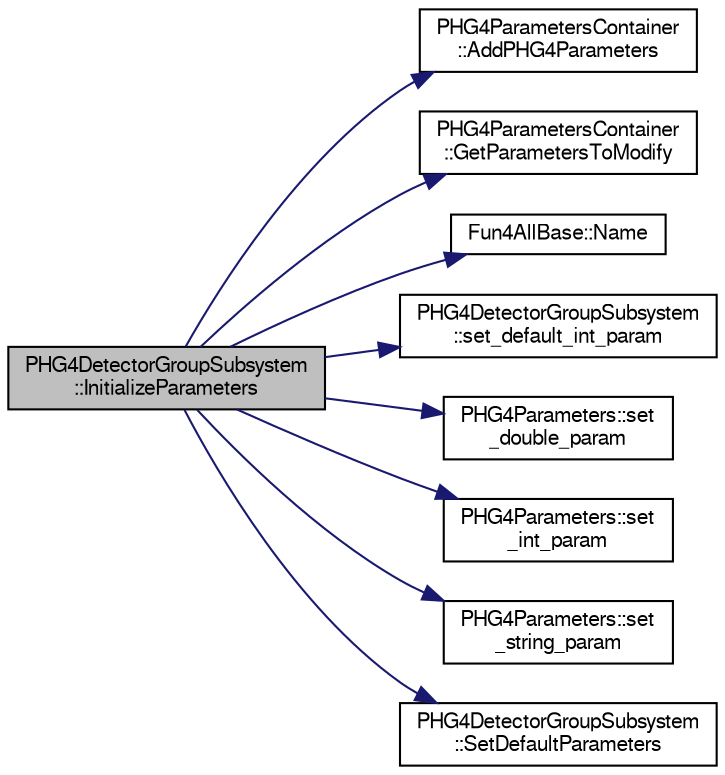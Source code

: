 digraph "PHG4DetectorGroupSubsystem::InitializeParameters"
{
  bgcolor="transparent";
  edge [fontname="FreeSans",fontsize="10",labelfontname="FreeSans",labelfontsize="10"];
  node [fontname="FreeSans",fontsize="10",shape=record];
  rankdir="LR";
  Node1 [label="PHG4DetectorGroupSubsystem\l::InitializeParameters",height=0.2,width=0.4,color="black", fillcolor="grey75", style="filled" fontcolor="black"];
  Node1 -> Node2 [color="midnightblue",fontsize="10",style="solid",fontname="FreeSans"];
  Node2 [label="PHG4ParametersContainer\l::AddPHG4Parameters",height=0.2,width=0.4,color="black",URL="$d5/d5f/classPHG4ParametersContainer.html#a4a75fbc12b4219993210c82c1fb4f165"];
  Node1 -> Node3 [color="midnightblue",fontsize="10",style="solid",fontname="FreeSans"];
  Node3 [label="PHG4ParametersContainer\l::GetParametersToModify",height=0.2,width=0.4,color="black",URL="$d5/d5f/classPHG4ParametersContainer.html#ad8e3be7b9f2dfbeda9b7fa524e6e637d"];
  Node1 -> Node4 [color="midnightblue",fontsize="10",style="solid",fontname="FreeSans"];
  Node4 [label="Fun4AllBase::Name",height=0.2,width=0.4,color="black",URL="$d5/dec/classFun4AllBase.html#a41f9ac377743d046f590617fd6f4f0ed",tooltip="Returns the name of this module. "];
  Node1 -> Node5 [color="midnightblue",fontsize="10",style="solid",fontname="FreeSans"];
  Node5 [label="PHG4DetectorGroupSubsystem\l::set_default_int_param",height=0.2,width=0.4,color="black",URL="$d7/d7f/classPHG4DetectorGroupSubsystem.html#ab9097e7e005eb194daa206f2be1855c6"];
  Node1 -> Node6 [color="midnightblue",fontsize="10",style="solid",fontname="FreeSans"];
  Node6 [label="PHG4Parameters::set\l_double_param",height=0.2,width=0.4,color="black",URL="$da/d29/classPHG4Parameters.html#a40d8acd8a8c5475928d5b5dacf38f583"];
  Node1 -> Node7 [color="midnightblue",fontsize="10",style="solid",fontname="FreeSans"];
  Node7 [label="PHG4Parameters::set\l_int_param",height=0.2,width=0.4,color="black",URL="$da/d29/classPHG4Parameters.html#a6d831f6d8c5f18dcbbf66236e973dd1f"];
  Node1 -> Node8 [color="midnightblue",fontsize="10",style="solid",fontname="FreeSans"];
  Node8 [label="PHG4Parameters::set\l_string_param",height=0.2,width=0.4,color="black",URL="$da/d29/classPHG4Parameters.html#ac0ae53e353d265af89ecb5ef10d9da3e"];
  Node1 -> Node9 [color="midnightblue",fontsize="10",style="solid",fontname="FreeSans"];
  Node9 [label="PHG4DetectorGroupSubsystem\l::SetDefaultParameters",height=0.2,width=0.4,color="black",URL="$d7/d7f/classPHG4DetectorGroupSubsystem.html#a7aa94c0ddb8f6d69b4dc5a87aa16fd35"];
}
